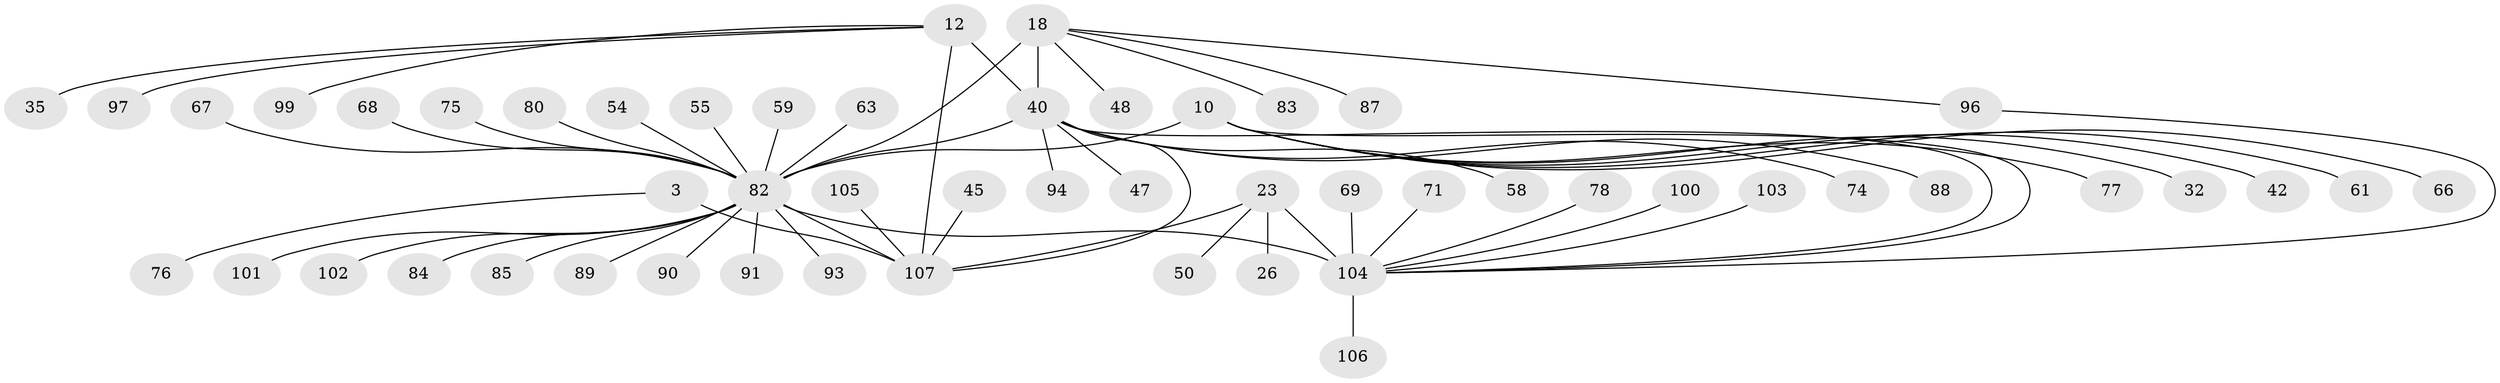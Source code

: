 // original degree distribution, {6: 0.037383177570093455, 4: 0.028037383177570093, 5: 0.028037383177570093, 13: 0.009345794392523364, 7: 0.04672897196261682, 11: 0.018691588785046728, 10: 0.009345794392523364, 8: 0.028037383177570093, 9: 0.018691588785046728, 12: 0.018691588785046728, 1: 0.616822429906542, 3: 0.028037383177570093, 2: 0.11214953271028037}
// Generated by graph-tools (version 1.1) at 2025/55/03/09/25 04:55:51]
// undirected, 53 vertices, 59 edges
graph export_dot {
graph [start="1"]
  node [color=gray90,style=filled];
  3 [super="+2"];
  10 [super="+8"];
  12 [super="+11"];
  18 [super="+16"];
  23 [super="+22"];
  26;
  32;
  35;
  40 [super="+15"];
  42;
  45;
  47;
  48;
  50;
  54;
  55;
  58 [super="+44"];
  59;
  61;
  63;
  66;
  67;
  68;
  69;
  71;
  74;
  75;
  76;
  77 [super="+52"];
  78;
  80 [super="+72"];
  82 [super="+64+49+9+29+51"];
  83;
  84;
  85;
  87;
  88;
  89;
  90;
  91 [super="+33"];
  93;
  94;
  96;
  97;
  99;
  100;
  101;
  102;
  103;
  104 [super="+56+60+25+34+98+38+43+53+62"];
  105;
  106;
  107 [super="+73+81+86+92+5"];
  3 -- 76;
  3 -- 107 [weight=6];
  10 -- 32;
  10 -- 66;
  10 -- 42;
  10 -- 77;
  10 -- 61;
  10 -- 82 [weight=7];
  10 -- 104;
  12 -- 97;
  12 -- 35;
  12 -- 99;
  12 -- 107;
  12 -- 40 [weight=6];
  18 -- 83;
  18 -- 96;
  18 -- 48;
  18 -- 87;
  18 -- 82 [weight=6];
  18 -- 40;
  23 -- 50;
  23 -- 26;
  23 -- 104 [weight=6];
  23 -- 107;
  40 -- 104 [weight=2];
  40 -- 74;
  40 -- 107;
  40 -- 47;
  40 -- 82 [weight=2];
  40 -- 88;
  40 -- 58;
  40 -- 94;
  45 -- 107;
  54 -- 82;
  55 -- 82;
  59 -- 82;
  63 -- 82;
  67 -- 82;
  68 -- 82;
  69 -- 104;
  71 -- 104;
  75 -- 82;
  78 -- 104;
  80 -- 82;
  82 -- 101;
  82 -- 104 [weight=2];
  82 -- 91;
  82 -- 85;
  82 -- 89;
  82 -- 93;
  82 -- 102;
  82 -- 107 [weight=2];
  82 -- 84;
  82 -- 90;
  96 -- 104;
  100 -- 104;
  103 -- 104;
  104 -- 106;
  105 -- 107;
}
